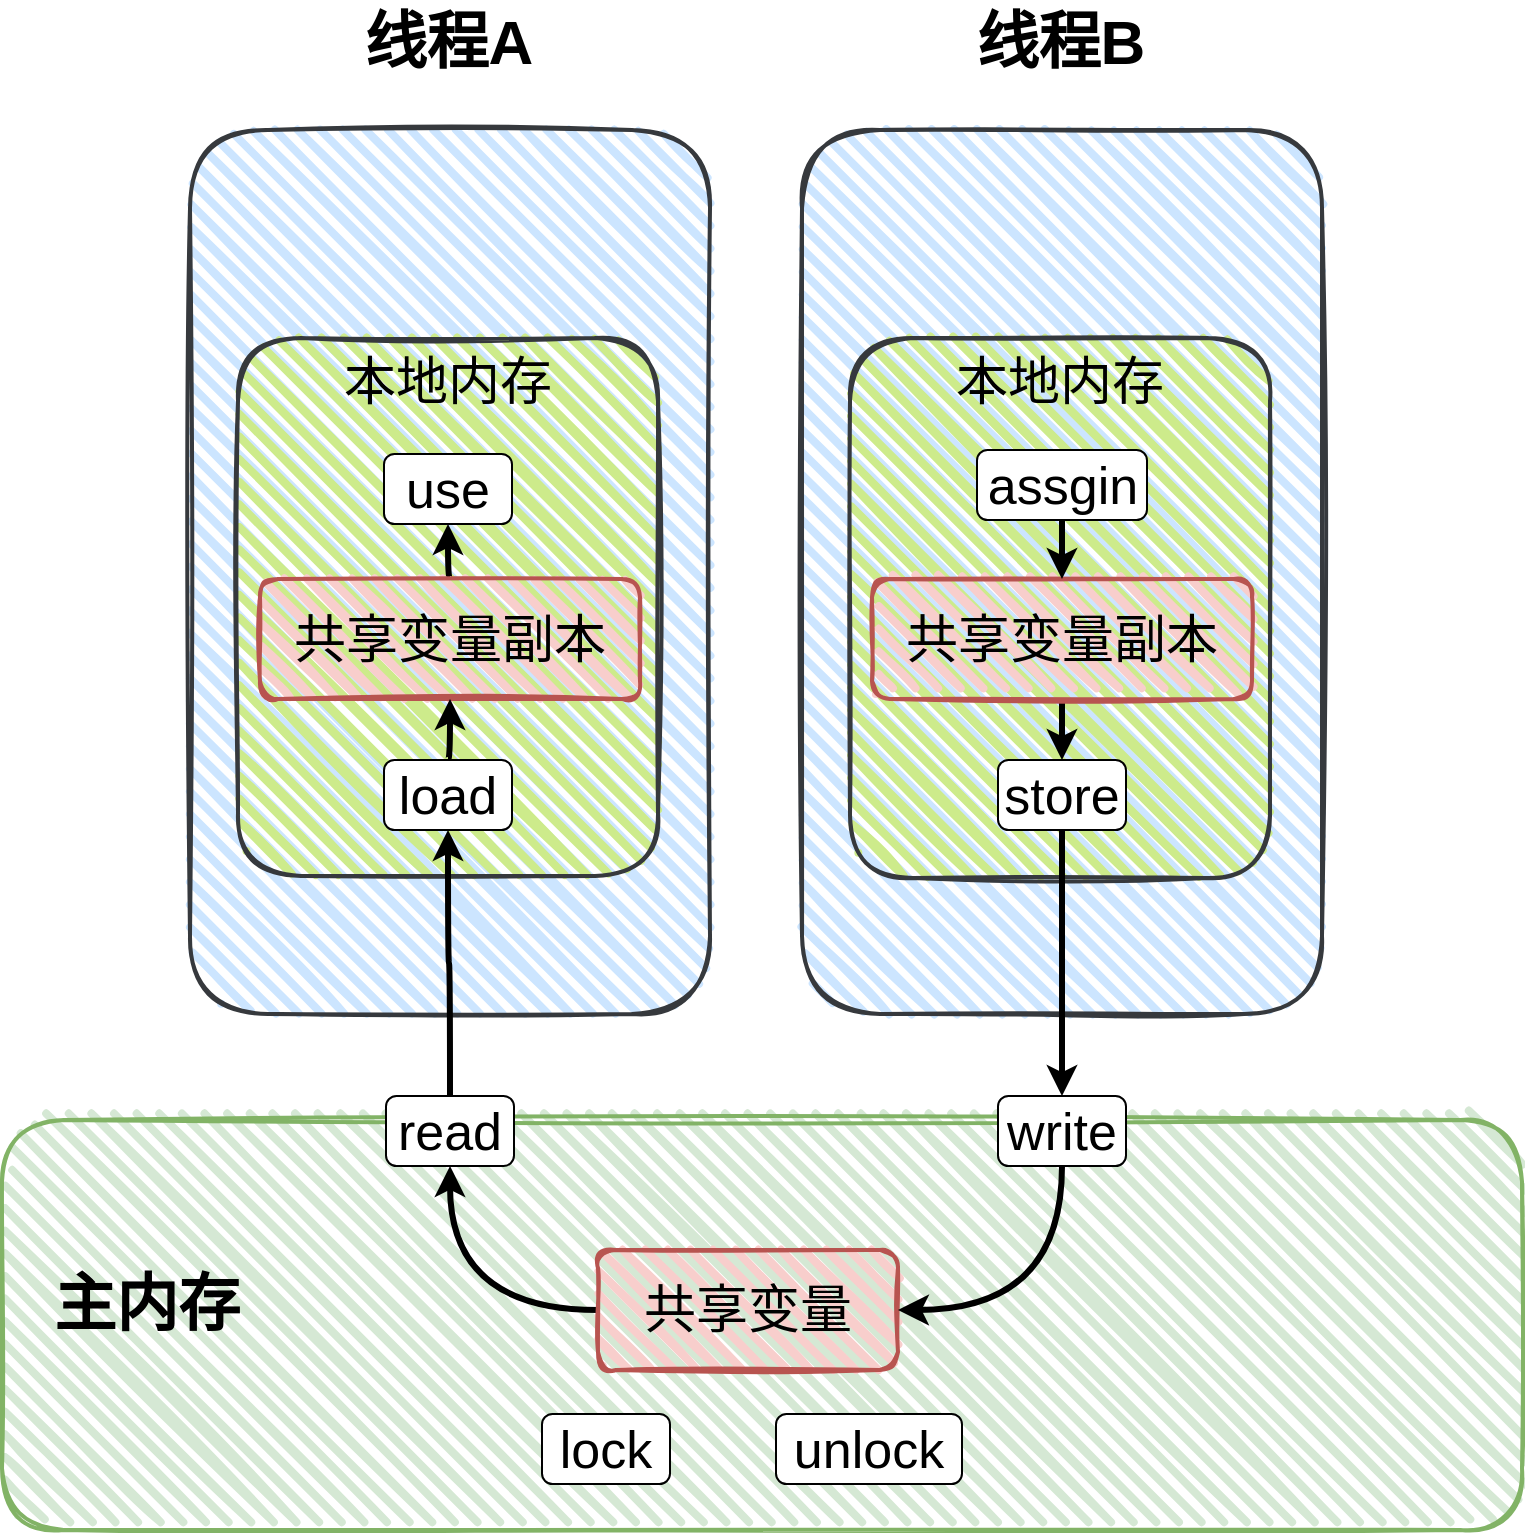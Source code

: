 <mxfile version="16.5.2" type="github">
  <diagram id="ZGN7krpYRSF4m2-rEQwF" name="第 1 页">
    <mxGraphModel dx="866" dy="922" grid="0" gridSize="10" guides="1" tooltips="1" connect="1" arrows="1" fold="1" page="0" pageScale="1" pageWidth="827" pageHeight="1169" math="0" shadow="0">
      <root>
        <mxCell id="0" />
        <mxCell id="1" parent="0" />
        <mxCell id="PpNogmW6z22D3zdp68RR-1" value="" style="rounded=1;whiteSpace=wrap;html=1;strokeWidth=2;fillWeight=4;hachureGap=8;hachureAngle=45;fillColor=#d5e8d4;sketch=1;strokeColor=#82b366;" vertex="1" parent="1">
          <mxGeometry x="10" y="210" width="760" height="205" as="geometry" />
        </mxCell>
        <mxCell id="PpNogmW6z22D3zdp68RR-2" value="主内存" style="text;html=1;align=center;verticalAlign=middle;resizable=0;points=[];autosize=1;strokeColor=none;fillColor=none;fontSize=31;fontStyle=1" vertex="1" parent="1">
          <mxGeometry x="27" y="282" width="110" height="40" as="geometry" />
        </mxCell>
        <mxCell id="PpNogmW6z22D3zdp68RR-29" style="edgeStyle=orthogonalEdgeStyle;curved=1;rounded=0;orthogonalLoop=1;jettySize=auto;html=1;entryX=0.5;entryY=1;entryDx=0;entryDy=0;fontSize=26;strokeWidth=3;" edge="1" parent="1" source="PpNogmW6z22D3zdp68RR-3" target="PpNogmW6z22D3zdp68RR-21">
          <mxGeometry relative="1" as="geometry" />
        </mxCell>
        <mxCell id="PpNogmW6z22D3zdp68RR-3" value="共享变量" style="rounded=1;whiteSpace=wrap;html=1;strokeWidth=2;fillWeight=4;hachureGap=8;hachureAngle=45;fillColor=#f8cecc;sketch=1;fontSize=26;strokeColor=#b85450;" vertex="1" parent="1">
          <mxGeometry x="308" y="275" width="150" height="60" as="geometry" />
        </mxCell>
        <mxCell id="PpNogmW6z22D3zdp68RR-4" value="" style="rounded=1;whiteSpace=wrap;html=1;strokeWidth=2;fillWeight=4;hachureGap=8;hachureAngle=45;fillColor=#cce5ff;sketch=1;fontSize=26;strokeColor=#36393d;" vertex="1" parent="1">
          <mxGeometry x="104" y="-285" width="260" height="442" as="geometry" />
        </mxCell>
        <mxCell id="PpNogmW6z22D3zdp68RR-5" value="线程A" style="text;html=1;align=center;verticalAlign=middle;resizable=0;points=[];autosize=1;strokeColor=none;fillColor=none;fontSize=31;fontStyle=1" vertex="1" parent="1">
          <mxGeometry x="186" y="-350" width="94" height="41" as="geometry" />
        </mxCell>
        <mxCell id="PpNogmW6z22D3zdp68RR-6" value="本地内存" style="rounded=1;whiteSpace=wrap;html=1;strokeWidth=2;fillWeight=4;hachureGap=8;hachureAngle=45;fillColor=#cdeb8b;sketch=1;fontSize=26;strokeColor=#36393d;labelPosition=center;verticalLabelPosition=middle;align=center;verticalAlign=top;" vertex="1" parent="1">
          <mxGeometry x="128" y="-181" width="210" height="269" as="geometry" />
        </mxCell>
        <mxCell id="PpNogmW6z22D3zdp68RR-35" style="edgeStyle=orthogonalEdgeStyle;curved=1;rounded=0;orthogonalLoop=1;jettySize=auto;html=1;exitX=0.5;exitY=0;exitDx=0;exitDy=0;entryX=0.5;entryY=1;entryDx=0;entryDy=0;fontSize=26;strokeWidth=3;" edge="1" parent="1" source="PpNogmW6z22D3zdp68RR-7" target="PpNogmW6z22D3zdp68RR-23">
          <mxGeometry relative="1" as="geometry" />
        </mxCell>
        <mxCell id="PpNogmW6z22D3zdp68RR-7" value="共享变量副本" style="rounded=1;whiteSpace=wrap;html=1;strokeWidth=2;fillWeight=4;hachureGap=8;hachureAngle=45;fillColor=#f8cecc;sketch=1;fontSize=26;strokeColor=#b85450;" vertex="1" parent="1">
          <mxGeometry x="139" y="-60.5" width="190" height="60" as="geometry" />
        </mxCell>
        <mxCell id="PpNogmW6z22D3zdp68RR-17" value="" style="rounded=1;whiteSpace=wrap;html=1;strokeWidth=2;fillWeight=4;hachureGap=8;hachureAngle=45;fillColor=#cce5ff;sketch=1;fontSize=26;strokeColor=#36393d;" vertex="1" parent="1">
          <mxGeometry x="410" y="-285" width="260" height="442" as="geometry" />
        </mxCell>
        <mxCell id="PpNogmW6z22D3zdp68RR-18" value="线程B" style="text;html=1;align=center;verticalAlign=middle;resizable=0;points=[];autosize=1;strokeColor=none;fillColor=none;fontSize=31;fontStyle=1" vertex="1" parent="1">
          <mxGeometry x="492" y="-350" width="94" height="41" as="geometry" />
        </mxCell>
        <mxCell id="PpNogmW6z22D3zdp68RR-19" value="本地内存" style="rounded=1;whiteSpace=wrap;html=1;strokeWidth=2;fillWeight=4;hachureGap=8;hachureAngle=45;fillColor=#cdeb8b;sketch=1;fontSize=26;strokeColor=#36393d;labelPosition=center;verticalLabelPosition=middle;align=center;verticalAlign=top;" vertex="1" parent="1">
          <mxGeometry x="434" y="-181" width="210" height="270" as="geometry" />
        </mxCell>
        <mxCell id="PpNogmW6z22D3zdp68RR-37" style="edgeStyle=orthogonalEdgeStyle;curved=1;rounded=0;orthogonalLoop=1;jettySize=auto;html=1;exitX=0.5;exitY=1;exitDx=0;exitDy=0;fontSize=26;strokeWidth=3;" edge="1" parent="1" source="PpNogmW6z22D3zdp68RR-20" target="PpNogmW6z22D3zdp68RR-25">
          <mxGeometry relative="1" as="geometry" />
        </mxCell>
        <mxCell id="PpNogmW6z22D3zdp68RR-20" value="共享变量副本" style="rounded=1;whiteSpace=wrap;html=1;strokeWidth=2;fillWeight=4;hachureGap=8;hachureAngle=45;fillColor=#f8cecc;sketch=1;fontSize=26;strokeColor=#b85450;" vertex="1" parent="1">
          <mxGeometry x="445" y="-60.5" width="190" height="60" as="geometry" />
        </mxCell>
        <mxCell id="PpNogmW6z22D3zdp68RR-30" style="edgeStyle=orthogonalEdgeStyle;curved=1;rounded=0;orthogonalLoop=1;jettySize=auto;html=1;exitX=0.5;exitY=0;exitDx=0;exitDy=0;entryX=0.5;entryY=1;entryDx=0;entryDy=0;fontSize=26;strokeWidth=3;" edge="1" parent="1" source="PpNogmW6z22D3zdp68RR-21" target="PpNogmW6z22D3zdp68RR-22">
          <mxGeometry relative="1" as="geometry" />
        </mxCell>
        <mxCell id="PpNogmW6z22D3zdp68RR-21" value="read" style="rounded=1;whiteSpace=wrap;html=1;fontSize=26;" vertex="1" parent="1">
          <mxGeometry x="202" y="198" width="64" height="35" as="geometry" />
        </mxCell>
        <mxCell id="PpNogmW6z22D3zdp68RR-34" style="edgeStyle=orthogonalEdgeStyle;curved=1;rounded=0;orthogonalLoop=1;jettySize=auto;html=1;exitX=0.5;exitY=0;exitDx=0;exitDy=0;entryX=0.5;entryY=1;entryDx=0;entryDy=0;fontSize=26;strokeWidth=3;" edge="1" parent="1" source="PpNogmW6z22D3zdp68RR-22" target="PpNogmW6z22D3zdp68RR-7">
          <mxGeometry relative="1" as="geometry" />
        </mxCell>
        <mxCell id="PpNogmW6z22D3zdp68RR-22" value="load" style="rounded=1;whiteSpace=wrap;html=1;fontSize=26;" vertex="1" parent="1">
          <mxGeometry x="201" y="30" width="64" height="35" as="geometry" />
        </mxCell>
        <mxCell id="PpNogmW6z22D3zdp68RR-23" value="use" style="rounded=1;whiteSpace=wrap;html=1;fontSize=26;" vertex="1" parent="1">
          <mxGeometry x="201" y="-123" width="64" height="35" as="geometry" />
        </mxCell>
        <mxCell id="PpNogmW6z22D3zdp68RR-36" style="edgeStyle=orthogonalEdgeStyle;curved=1;rounded=0;orthogonalLoop=1;jettySize=auto;html=1;exitX=0.5;exitY=1;exitDx=0;exitDy=0;fontSize=26;strokeWidth=3;" edge="1" parent="1" source="PpNogmW6z22D3zdp68RR-24" target="PpNogmW6z22D3zdp68RR-20">
          <mxGeometry relative="1" as="geometry" />
        </mxCell>
        <mxCell id="PpNogmW6z22D3zdp68RR-24" value="assgin" style="rounded=1;whiteSpace=wrap;html=1;fontSize=26;" vertex="1" parent="1">
          <mxGeometry x="497.5" y="-125" width="85" height="35" as="geometry" />
        </mxCell>
        <mxCell id="PpNogmW6z22D3zdp68RR-39" style="edgeStyle=orthogonalEdgeStyle;curved=1;rounded=0;orthogonalLoop=1;jettySize=auto;html=1;exitX=0.5;exitY=1;exitDx=0;exitDy=0;entryX=0.5;entryY=0;entryDx=0;entryDy=0;fontSize=26;strokeWidth=3;" edge="1" parent="1" source="PpNogmW6z22D3zdp68RR-25" target="PpNogmW6z22D3zdp68RR-26">
          <mxGeometry relative="1" as="geometry" />
        </mxCell>
        <mxCell id="PpNogmW6z22D3zdp68RR-25" value="store" style="rounded=1;whiteSpace=wrap;html=1;fontSize=26;" vertex="1" parent="1">
          <mxGeometry x="508" y="30" width="64" height="35" as="geometry" />
        </mxCell>
        <mxCell id="PpNogmW6z22D3zdp68RR-40" style="edgeStyle=orthogonalEdgeStyle;curved=1;rounded=0;orthogonalLoop=1;jettySize=auto;html=1;exitX=0.5;exitY=1;exitDx=0;exitDy=0;entryX=1;entryY=0.5;entryDx=0;entryDy=0;fontSize=26;strokeWidth=3;" edge="1" parent="1" source="PpNogmW6z22D3zdp68RR-26" target="PpNogmW6z22D3zdp68RR-3">
          <mxGeometry relative="1" as="geometry" />
        </mxCell>
        <mxCell id="PpNogmW6z22D3zdp68RR-26" value="write" style="rounded=1;whiteSpace=wrap;html=1;fontSize=26;" vertex="1" parent="1">
          <mxGeometry x="508" y="198" width="64" height="35" as="geometry" />
        </mxCell>
        <mxCell id="PpNogmW6z22D3zdp68RR-27" value="lock" style="rounded=1;whiteSpace=wrap;html=1;fontSize=26;" vertex="1" parent="1">
          <mxGeometry x="280" y="357" width="64" height="35" as="geometry" />
        </mxCell>
        <mxCell id="PpNogmW6z22D3zdp68RR-28" value="unlock" style="rounded=1;whiteSpace=wrap;html=1;fontSize=26;" vertex="1" parent="1">
          <mxGeometry x="397" y="357" width="93" height="35" as="geometry" />
        </mxCell>
      </root>
    </mxGraphModel>
  </diagram>
</mxfile>

